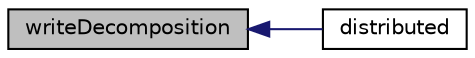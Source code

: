 digraph "writeDecomposition"
{
  bgcolor="transparent";
  edge [fontname="Helvetica",fontsize="10",labelfontname="Helvetica",labelfontsize="10"];
  node [fontname="Helvetica",fontsize="10",shape=record];
  rankdir="LR";
  Node1 [label="writeDecomposition",height=0.2,width=0.4,color="black", fillcolor="grey75", style="filled", fontcolor="black"];
  Node1 -> Node2 [dir="back",color="midnightblue",fontsize="10",style="solid",fontname="Helvetica"];
  Node2 [label="distributed",height=0.2,width=0.4,color="black",URL="$a00575.html#aa2e6baef4082b729cca4ccae58b26eb3",tooltip="Is the decomposition data to be distributed for each processor. "];
}
